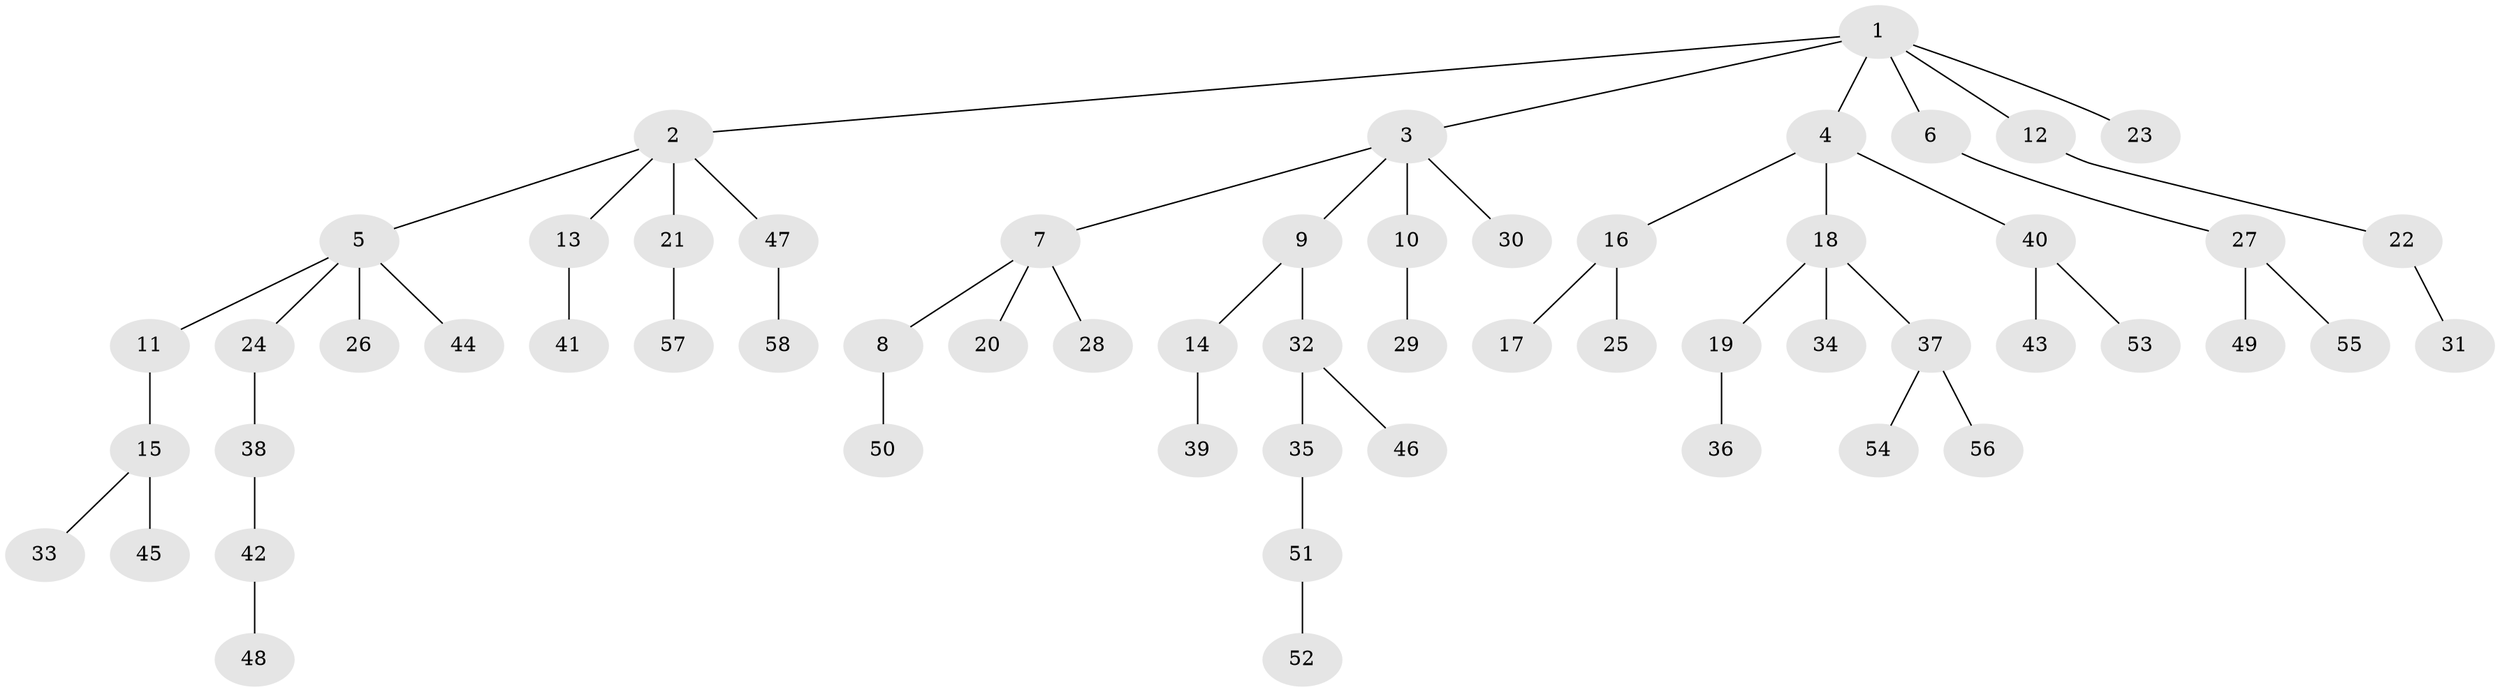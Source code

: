 // Generated by graph-tools (version 1.1) at 2025/50/03/09/25 03:50:21]
// undirected, 58 vertices, 57 edges
graph export_dot {
graph [start="1"]
  node [color=gray90,style=filled];
  1;
  2;
  3;
  4;
  5;
  6;
  7;
  8;
  9;
  10;
  11;
  12;
  13;
  14;
  15;
  16;
  17;
  18;
  19;
  20;
  21;
  22;
  23;
  24;
  25;
  26;
  27;
  28;
  29;
  30;
  31;
  32;
  33;
  34;
  35;
  36;
  37;
  38;
  39;
  40;
  41;
  42;
  43;
  44;
  45;
  46;
  47;
  48;
  49;
  50;
  51;
  52;
  53;
  54;
  55;
  56;
  57;
  58;
  1 -- 2;
  1 -- 3;
  1 -- 4;
  1 -- 6;
  1 -- 12;
  1 -- 23;
  2 -- 5;
  2 -- 13;
  2 -- 21;
  2 -- 47;
  3 -- 7;
  3 -- 9;
  3 -- 10;
  3 -- 30;
  4 -- 16;
  4 -- 18;
  4 -- 40;
  5 -- 11;
  5 -- 24;
  5 -- 26;
  5 -- 44;
  6 -- 27;
  7 -- 8;
  7 -- 20;
  7 -- 28;
  8 -- 50;
  9 -- 14;
  9 -- 32;
  10 -- 29;
  11 -- 15;
  12 -- 22;
  13 -- 41;
  14 -- 39;
  15 -- 33;
  15 -- 45;
  16 -- 17;
  16 -- 25;
  18 -- 19;
  18 -- 34;
  18 -- 37;
  19 -- 36;
  21 -- 57;
  22 -- 31;
  24 -- 38;
  27 -- 49;
  27 -- 55;
  32 -- 35;
  32 -- 46;
  35 -- 51;
  37 -- 54;
  37 -- 56;
  38 -- 42;
  40 -- 43;
  40 -- 53;
  42 -- 48;
  47 -- 58;
  51 -- 52;
}
